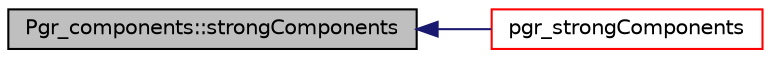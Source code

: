 digraph "Pgr_components::strongComponents"
{
  edge [fontname="Helvetica",fontsize="10",labelfontname="Helvetica",labelfontsize="10"];
  node [fontname="Helvetica",fontsize="10",shape=record];
  rankdir="LR";
  Node1 [label="Pgr_components::strongComponents",height=0.2,width=0.4,color="black", fillcolor="grey75", style="filled" fontcolor="black"];
  Node1 -> Node2 [dir="back",color="midnightblue",fontsize="10",style="solid",fontname="Helvetica"];
  Node2 [label="pgr_strongComponents",height=0.2,width=0.4,color="red", fillcolor="white", style="filled",URL="$strongComponents__driver_8cpp.html#acd26cab96f34ddaeba3f413bd3b09ed4"];
}
